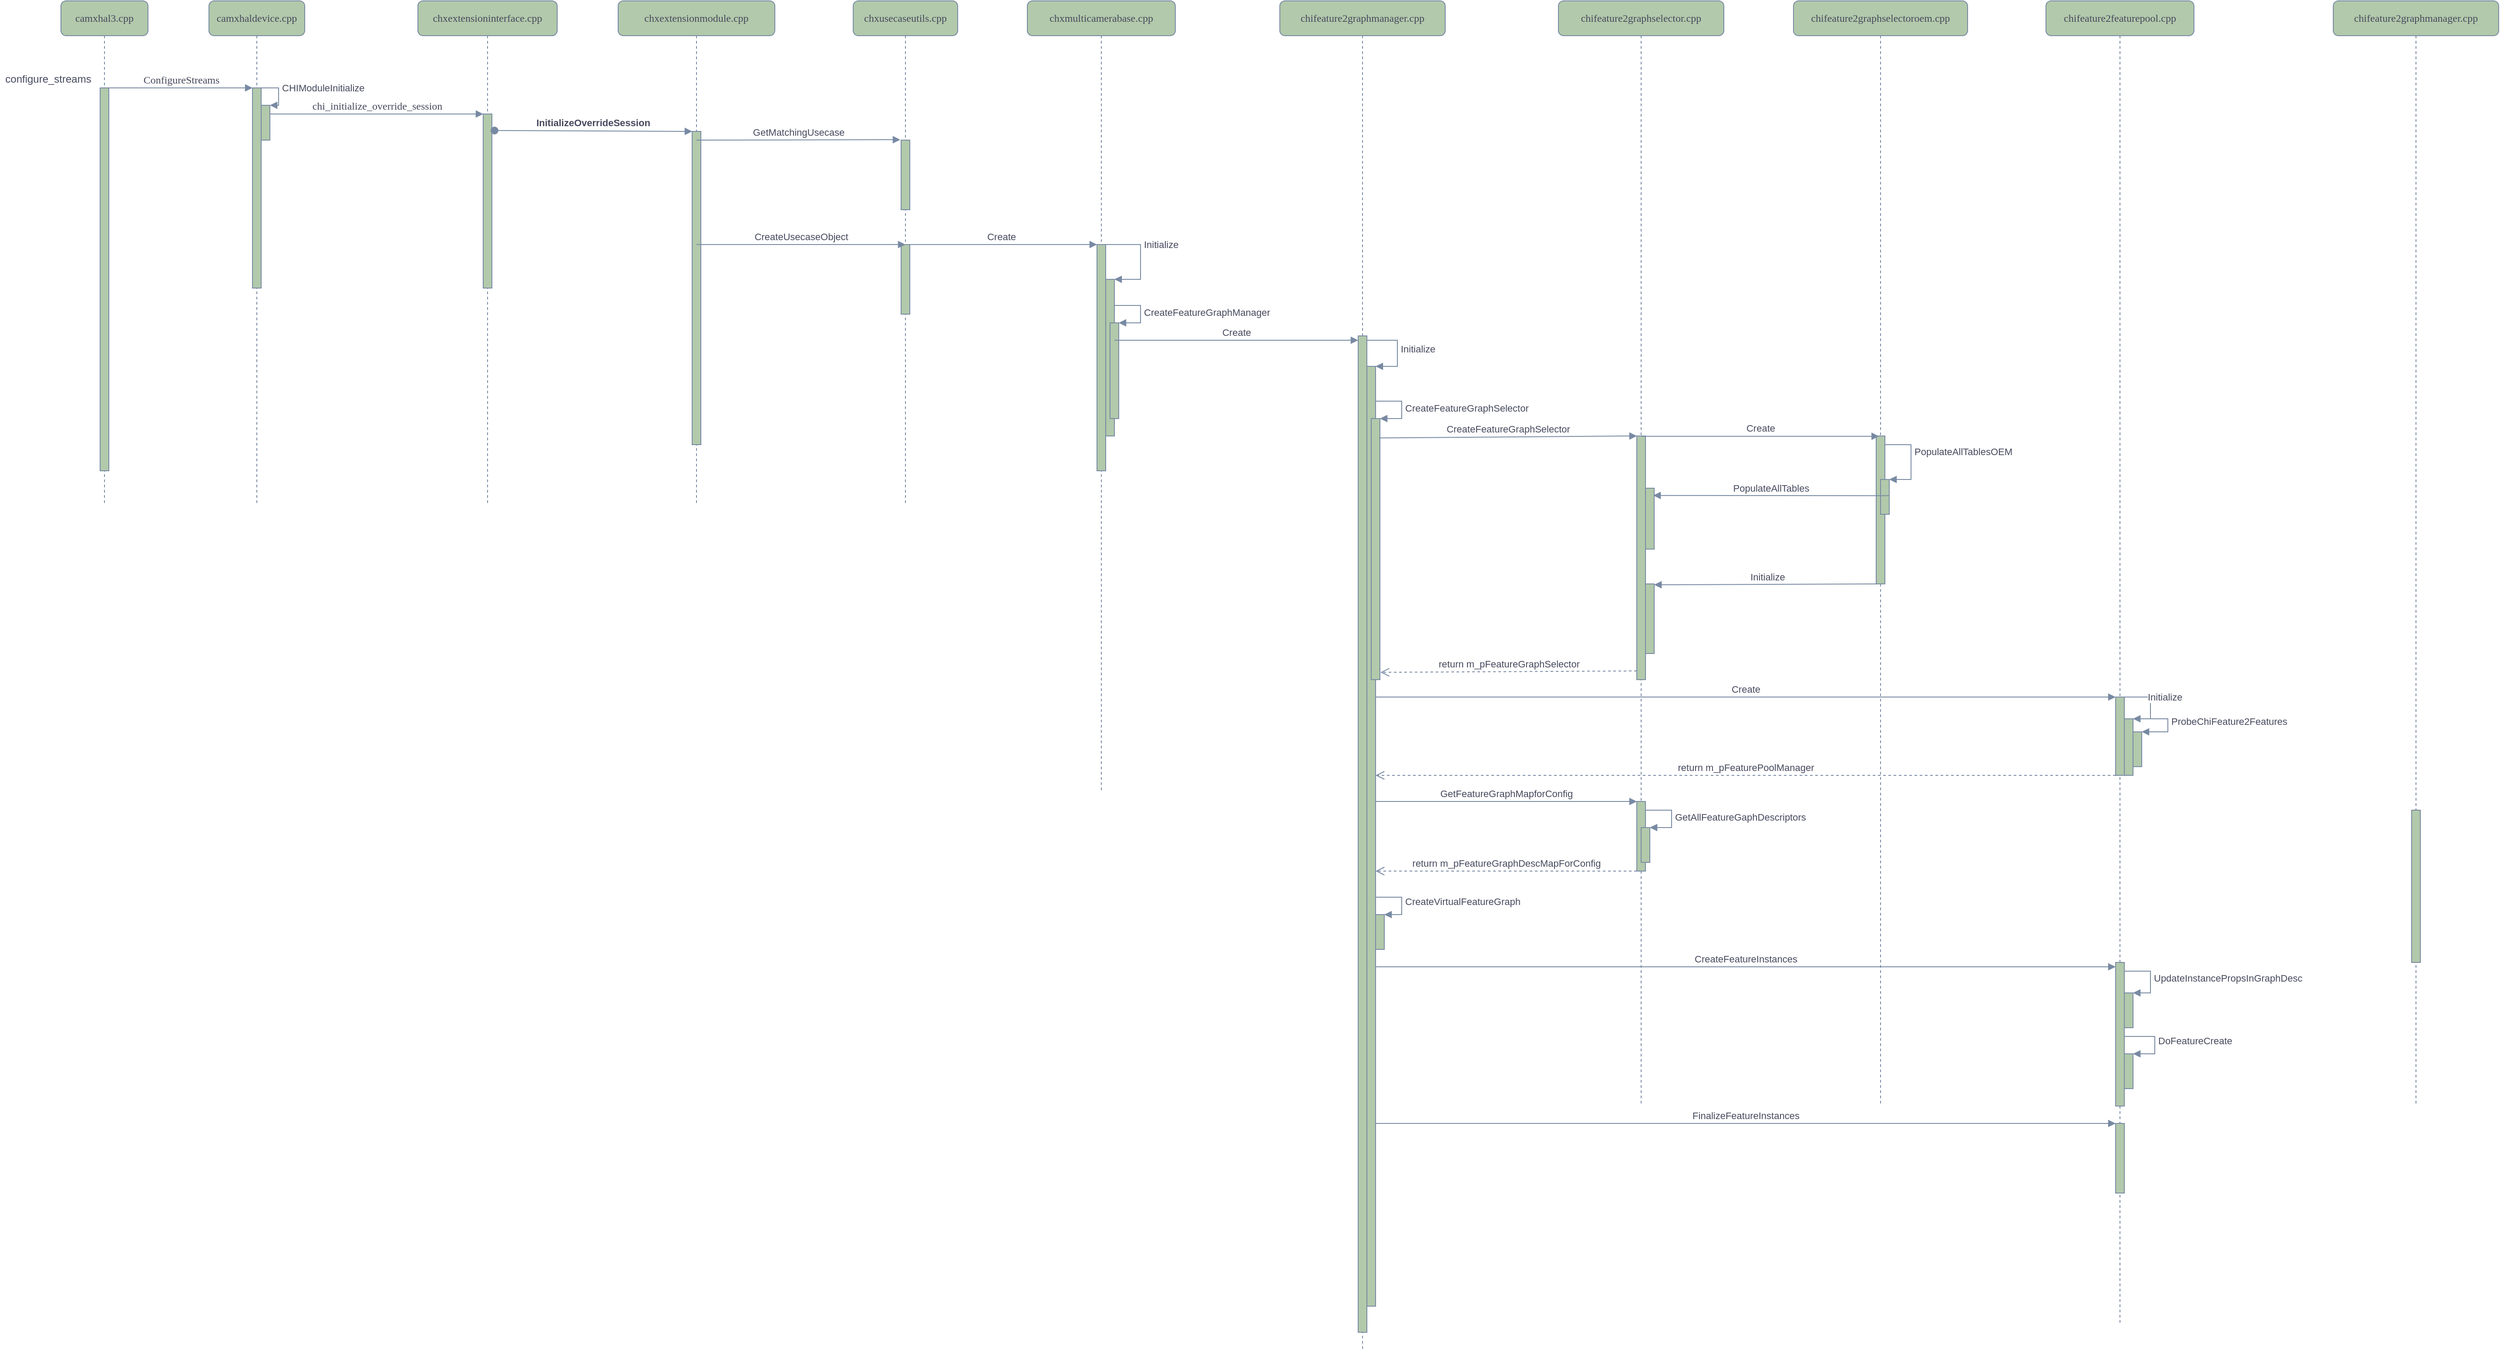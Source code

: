 <mxfile version="14.7.0" type="github">
  <diagram name="Page-1" id="13e1069c-82ec-6db2-03f1-153e76fe0fe0">
    <mxGraphModel dx="3062" dy="1402" grid="1" gridSize="10" guides="1" tooltips="1" connect="1" arrows="1" fold="1" page="0" pageScale="1" pageWidth="1100" pageHeight="850" math="0" shadow="0">
      <root>
        <mxCell id="0" />
        <mxCell id="1" parent="0" />
        <mxCell id="7baba1c4bc27f4b0-2" value="camxhaldevice.cpp" style="shape=umlLifeline;perimeter=lifelinePerimeter;whiteSpace=wrap;html=1;container=1;collapsible=0;recursiveResize=0;outlineConnect=0;rounded=1;shadow=0;comic=0;labelBackgroundColor=none;strokeWidth=1;fontFamily=Verdana;fontSize=12;align=center;fillColor=#B2C9AB;strokeColor=#788AA3;fontColor=#46495D;" parent="1" vertex="1">
          <mxGeometry x="160" y="80" width="110" height="580" as="geometry" />
        </mxCell>
        <mxCell id="7baba1c4bc27f4b0-10" value="" style="html=1;points=[];perimeter=orthogonalPerimeter;rounded=0;shadow=0;comic=0;labelBackgroundColor=none;strokeWidth=1;fontFamily=Verdana;fontSize=12;align=center;fillColor=#B2C9AB;strokeColor=#788AA3;fontColor=#46495D;" parent="7baba1c4bc27f4b0-2" vertex="1">
          <mxGeometry x="50" y="100" width="10" height="230" as="geometry" />
        </mxCell>
        <mxCell id="ibQGJqlAU9jTsbNS9SOp-7" value="" style="html=1;points=[];perimeter=orthogonalPerimeter;rounded=0;sketch=0;fontColor=#46495D;strokeColor=#788AA3;fillColor=#B2C9AB;" vertex="1" parent="7baba1c4bc27f4b0-2">
          <mxGeometry x="60" y="120" width="10" height="40" as="geometry" />
        </mxCell>
        <mxCell id="ibQGJqlAU9jTsbNS9SOp-8" value="CHIModuleInitialize" style="edgeStyle=orthogonalEdgeStyle;html=1;align=left;spacingLeft=2;endArrow=block;rounded=0;entryX=1;entryY=0;fontColor=#46495D;strokeColor=#788AA3;fillColor=#B2C9AB;" edge="1" target="ibQGJqlAU9jTsbNS9SOp-7" parent="7baba1c4bc27f4b0-2">
          <mxGeometry relative="1" as="geometry">
            <mxPoint x="50" y="100" as="sourcePoint" />
            <Array as="points">
              <mxPoint x="80" y="100" />
            </Array>
          </mxGeometry>
        </mxCell>
        <mxCell id="7baba1c4bc27f4b0-3" value="chxextensioninterface.cpp" style="shape=umlLifeline;perimeter=lifelinePerimeter;whiteSpace=wrap;html=1;container=1;collapsible=0;recursiveResize=0;outlineConnect=0;rounded=1;shadow=0;comic=0;labelBackgroundColor=none;strokeWidth=1;fontFamily=Verdana;fontSize=12;align=center;fillColor=#B2C9AB;strokeColor=#788AA3;fontColor=#46495D;" parent="1" vertex="1">
          <mxGeometry x="400" y="80" width="160" height="580" as="geometry" />
        </mxCell>
        <mxCell id="7baba1c4bc27f4b0-13" value="" style="html=1;points=[];perimeter=orthogonalPerimeter;rounded=0;shadow=0;comic=0;labelBackgroundColor=none;strokeWidth=1;fontFamily=Verdana;fontSize=12;align=center;fillColor=#B2C9AB;strokeColor=#788AA3;fontColor=#46495D;" parent="7baba1c4bc27f4b0-3" vertex="1">
          <mxGeometry x="75" y="130" width="10" height="200" as="geometry" />
        </mxCell>
        <mxCell id="7baba1c4bc27f4b0-5" value="chxusecaseutils.cpp" style="shape=umlLifeline;perimeter=lifelinePerimeter;whiteSpace=wrap;html=1;container=1;collapsible=0;recursiveResize=0;outlineConnect=0;rounded=1;shadow=0;comic=0;labelBackgroundColor=none;strokeWidth=1;fontFamily=Verdana;fontSize=12;align=center;fillColor=#B2C9AB;strokeColor=#788AA3;fontColor=#46495D;" parent="1" vertex="1">
          <mxGeometry x="900" y="80" width="120" height="580" as="geometry" />
        </mxCell>
        <mxCell id="ibQGJqlAU9jTsbNS9SOp-12" value="" style="html=1;points=[];perimeter=orthogonalPerimeter;rounded=0;sketch=0;fontColor=#46495D;strokeColor=#788AA3;fillColor=#B2C9AB;" vertex="1" parent="7baba1c4bc27f4b0-5">
          <mxGeometry x="55" y="160" width="10" height="80" as="geometry" />
        </mxCell>
        <mxCell id="ibQGJqlAU9jTsbNS9SOp-15" value="" style="html=1;points=[];perimeter=orthogonalPerimeter;rounded=0;sketch=0;fontColor=#46495D;strokeColor=#788AA3;fillColor=#B2C9AB;" vertex="1" parent="7baba1c4bc27f4b0-5">
          <mxGeometry x="55" y="280" width="10" height="80" as="geometry" />
        </mxCell>
        <mxCell id="7baba1c4bc27f4b0-6" value="chxmulticamerabase.cpp" style="shape=umlLifeline;perimeter=lifelinePerimeter;whiteSpace=wrap;html=1;container=1;collapsible=0;recursiveResize=0;outlineConnect=0;rounded=1;shadow=0;comic=0;labelBackgroundColor=none;strokeWidth=1;fontFamily=Verdana;fontSize=12;align=center;fillColor=#B2C9AB;strokeColor=#788AA3;fontColor=#46495D;" parent="1" vertex="1">
          <mxGeometry x="1100" y="80" width="170" height="910" as="geometry" />
        </mxCell>
        <mxCell id="ibQGJqlAU9jTsbNS9SOp-17" value="" style="html=1;points=[];perimeter=orthogonalPerimeter;rounded=0;sketch=0;fontColor=#46495D;strokeColor=#788AA3;fillColor=#B2C9AB;" vertex="1" parent="7baba1c4bc27f4b0-6">
          <mxGeometry x="80" y="280" width="10" height="260" as="geometry" />
        </mxCell>
        <mxCell id="ibQGJqlAU9jTsbNS9SOp-20" value="" style="html=1;points=[];perimeter=orthogonalPerimeter;rounded=0;sketch=0;fontColor=#46495D;strokeColor=#788AA3;fillColor=#B2C9AB;" vertex="1" parent="7baba1c4bc27f4b0-6">
          <mxGeometry x="90" y="320" width="10" height="180" as="geometry" />
        </mxCell>
        <mxCell id="ibQGJqlAU9jTsbNS9SOp-21" value="Initialize" style="edgeStyle=orthogonalEdgeStyle;html=1;align=left;spacingLeft=2;endArrow=block;rounded=0;entryX=1;entryY=0;fontColor=#46495D;strokeColor=#788AA3;fillColor=#B2C9AB;" edge="1" target="ibQGJqlAU9jTsbNS9SOp-20" parent="7baba1c4bc27f4b0-6">
          <mxGeometry relative="1" as="geometry">
            <mxPoint x="90" y="310" as="sourcePoint" />
            <Array as="points">
              <mxPoint x="90" y="280" />
              <mxPoint x="130" y="280" />
              <mxPoint x="130" y="320" />
            </Array>
          </mxGeometry>
        </mxCell>
        <mxCell id="ibQGJqlAU9jTsbNS9SOp-23" value="" style="html=1;points=[];perimeter=orthogonalPerimeter;rounded=0;sketch=0;fontColor=#46495D;strokeColor=#788AA3;fillColor=#B2C9AB;" vertex="1" parent="7baba1c4bc27f4b0-6">
          <mxGeometry x="95" y="370" width="10" height="110" as="geometry" />
        </mxCell>
        <mxCell id="ibQGJqlAU9jTsbNS9SOp-24" value="CreateFeatureGraphManager" style="edgeStyle=orthogonalEdgeStyle;html=1;align=left;spacingLeft=2;endArrow=block;rounded=0;entryX=1;entryY=0;fontColor=#46495D;strokeColor=#788AA3;fillColor=#B2C9AB;" edge="1" target="ibQGJqlAU9jTsbNS9SOp-23" parent="7baba1c4bc27f4b0-6">
          <mxGeometry relative="1" as="geometry">
            <mxPoint x="100" y="350" as="sourcePoint" />
            <Array as="points">
              <mxPoint x="130" y="350" />
            </Array>
          </mxGeometry>
        </mxCell>
        <mxCell id="7baba1c4bc27f4b0-7" value="chifeature2graphmanager.cpp" style="shape=umlLifeline;perimeter=lifelinePerimeter;whiteSpace=wrap;html=1;container=1;collapsible=0;recursiveResize=0;outlineConnect=0;rounded=1;shadow=0;comic=0;labelBackgroundColor=none;strokeWidth=1;fontFamily=Verdana;fontSize=12;align=center;fillColor=#B2C9AB;strokeColor=#788AA3;fontColor=#46495D;" parent="1" vertex="1">
          <mxGeometry x="1390" y="80" width="190" height="1550" as="geometry" />
        </mxCell>
        <mxCell id="ibQGJqlAU9jTsbNS9SOp-25" value="" style="html=1;points=[];perimeter=orthogonalPerimeter;rounded=0;sketch=0;fontColor=#46495D;strokeColor=#788AA3;fillColor=#B2C9AB;" vertex="1" parent="7baba1c4bc27f4b0-7">
          <mxGeometry x="90" y="385" width="10" height="1145" as="geometry" />
        </mxCell>
        <mxCell id="ibQGJqlAU9jTsbNS9SOp-27" value="" style="html=1;points=[];perimeter=orthogonalPerimeter;rounded=0;sketch=0;fontColor=#46495D;strokeColor=#788AA3;fillColor=#B2C9AB;" vertex="1" parent="7baba1c4bc27f4b0-7">
          <mxGeometry x="100" y="420" width="10" height="1080" as="geometry" />
        </mxCell>
        <mxCell id="ibQGJqlAU9jTsbNS9SOp-28" value="Initialize" style="edgeStyle=orthogonalEdgeStyle;html=1;align=left;spacingLeft=2;endArrow=block;rounded=0;entryX=1;entryY=0;fontColor=#46495D;strokeColor=#788AA3;fillColor=#B2C9AB;" edge="1" target="ibQGJqlAU9jTsbNS9SOp-27" parent="7baba1c4bc27f4b0-7">
          <mxGeometry relative="1" as="geometry">
            <mxPoint x="100" y="390" as="sourcePoint" />
            <Array as="points">
              <mxPoint x="135" y="390" />
              <mxPoint x="135" y="420" />
            </Array>
          </mxGeometry>
        </mxCell>
        <mxCell id="ibQGJqlAU9jTsbNS9SOp-31" value="" style="html=1;points=[];perimeter=orthogonalPerimeter;rounded=0;sketch=0;fontColor=#46495D;strokeColor=#788AA3;fillColor=#B2C9AB;" vertex="1" parent="7baba1c4bc27f4b0-7">
          <mxGeometry x="105" y="480" width="10" height="300" as="geometry" />
        </mxCell>
        <mxCell id="ibQGJqlAU9jTsbNS9SOp-32" value="CreateFeatureGraphSelector" style="edgeStyle=orthogonalEdgeStyle;html=1;align=left;spacingLeft=2;endArrow=block;rounded=0;entryX=1;entryY=0;fontColor=#46495D;strokeColor=#788AA3;fillColor=#B2C9AB;" edge="1" target="ibQGJqlAU9jTsbNS9SOp-31" parent="7baba1c4bc27f4b0-7">
          <mxGeometry relative="1" as="geometry">
            <mxPoint x="110" y="460" as="sourcePoint" />
            <Array as="points">
              <mxPoint x="140" y="460" />
            </Array>
          </mxGeometry>
        </mxCell>
        <mxCell id="ibQGJqlAU9jTsbNS9SOp-73" value="" style="html=1;points=[];perimeter=orthogonalPerimeter;rounded=0;sketch=0;fontColor=#46495D;strokeColor=#788AA3;fillColor=#B2C9AB;" vertex="1" parent="7baba1c4bc27f4b0-7">
          <mxGeometry x="110" y="1050" width="10" height="40" as="geometry" />
        </mxCell>
        <mxCell id="ibQGJqlAU9jTsbNS9SOp-74" value="CreateVirtualFeatureGraph" style="edgeStyle=orthogonalEdgeStyle;html=1;align=left;spacingLeft=2;endArrow=block;rounded=0;entryX=1;entryY=0;fontColor=#46495D;strokeColor=#788AA3;fillColor=#B2C9AB;" edge="1" target="ibQGJqlAU9jTsbNS9SOp-73" parent="7baba1c4bc27f4b0-7">
          <mxGeometry relative="1" as="geometry">
            <mxPoint x="110" y="1030" as="sourcePoint" />
            <Array as="points">
              <mxPoint x="140" y="1030" />
              <mxPoint x="140" y="1050" />
            </Array>
          </mxGeometry>
        </mxCell>
        <mxCell id="7baba1c4bc27f4b0-8" value="camxhal3.cpp" style="shape=umlLifeline;perimeter=lifelinePerimeter;whiteSpace=wrap;html=1;container=1;collapsible=0;recursiveResize=0;outlineConnect=0;rounded=1;shadow=0;comic=0;labelBackgroundColor=none;strokeWidth=1;fontFamily=Verdana;fontSize=12;align=center;fillColor=#B2C9AB;strokeColor=#788AA3;fontColor=#46495D;" parent="1" vertex="1">
          <mxGeometry x="-10" y="80" width="100" height="580" as="geometry" />
        </mxCell>
        <mxCell id="7baba1c4bc27f4b0-9" value="" style="html=1;points=[];perimeter=orthogonalPerimeter;rounded=0;shadow=0;comic=0;labelBackgroundColor=none;strokeWidth=1;fontFamily=Verdana;fontSize=12;align=center;fillColor=#B2C9AB;strokeColor=#788AA3;fontColor=#46495D;" parent="7baba1c4bc27f4b0-8" vertex="1">
          <mxGeometry x="45" y="100" width="10" height="440" as="geometry" />
        </mxCell>
        <mxCell id="7baba1c4bc27f4b0-11" value="ConfigureStreams" style="html=1;verticalAlign=bottom;endArrow=block;entryX=0;entryY=0;labelBackgroundColor=none;fontFamily=Verdana;fontSize=12;edgeStyle=elbowEdgeStyle;elbow=vertical;strokeColor=#788AA3;fontColor=#46495D;" parent="1" source="7baba1c4bc27f4b0-9" target="7baba1c4bc27f4b0-10" edge="1">
          <mxGeometry relative="1" as="geometry">
            <mxPoint x="220" y="190" as="sourcePoint" />
          </mxGeometry>
        </mxCell>
        <mxCell id="7baba1c4bc27f4b0-14" value="chi_initialize_override_session" style="html=1;verticalAlign=bottom;endArrow=block;entryX=0;entryY=0;labelBackgroundColor=none;fontFamily=Verdana;fontSize=12;elbow=vertical;strokeColor=#788AA3;fontColor=#46495D;" parent="1" target="7baba1c4bc27f4b0-13" edge="1">
          <mxGeometry relative="1" as="geometry">
            <mxPoint x="230" y="210" as="sourcePoint" />
          </mxGeometry>
        </mxCell>
        <mxCell id="ibQGJqlAU9jTsbNS9SOp-2" value="configure_streams" style="text;html=1;align=center;verticalAlign=middle;resizable=0;points=[];autosize=1;strokeColor=none;fontColor=#46495D;" vertex="1" parent="1">
          <mxGeometry x="-80" y="160" width="110" height="20" as="geometry" />
        </mxCell>
        <mxCell id="7baba1c4bc27f4b0-4" value="chxextensionmodule.cpp" style="shape=umlLifeline;perimeter=lifelinePerimeter;whiteSpace=wrap;html=1;container=1;collapsible=0;recursiveResize=0;outlineConnect=0;rounded=1;shadow=0;comic=0;labelBackgroundColor=none;strokeWidth=1;fontFamily=Verdana;fontSize=12;align=center;fillColor=#B2C9AB;strokeColor=#788AA3;fontColor=#46495D;" parent="1" vertex="1">
          <mxGeometry x="630" y="80" width="180" height="580" as="geometry" />
        </mxCell>
        <mxCell id="ibQGJqlAU9jTsbNS9SOp-11" style="edgeStyle=none;rounded=1;sketch=0;orthogonalLoop=1;jettySize=auto;html=1;fontColor=#46495D;strokeColor=#788AA3;fillColor=#B2C9AB;" edge="1" parent="7baba1c4bc27f4b0-4" source="ibQGJqlAU9jTsbNS9SOp-10" target="7baba1c4bc27f4b0-4">
          <mxGeometry relative="1" as="geometry" />
        </mxCell>
        <mxCell id="ibQGJqlAU9jTsbNS9SOp-10" value="" style="html=1;points=[];perimeter=orthogonalPerimeter;rounded=0;sketch=0;fontColor=#46495D;strokeColor=#788AA3;fillColor=#B2C9AB;" vertex="1" parent="7baba1c4bc27f4b0-4">
          <mxGeometry x="85" y="150" width="10" height="360" as="geometry" />
        </mxCell>
        <mxCell id="ibQGJqlAU9jTsbNS9SOp-9" value="&lt;b&gt;InitializeOverrideSession&lt;/b&gt;" style="html=1;verticalAlign=bottom;startArrow=oval;startFill=1;endArrow=block;startSize=8;fontColor=#46495D;strokeColor=#788AA3;fillColor=#B2C9AB;" edge="1" parent="1" target="ibQGJqlAU9jTsbNS9SOp-10">
          <mxGeometry width="60" relative="1" as="geometry">
            <mxPoint x="488" y="229" as="sourcePoint" />
            <mxPoint x="740" y="380" as="targetPoint" />
          </mxGeometry>
        </mxCell>
        <mxCell id="ibQGJqlAU9jTsbNS9SOp-14" value="GetMatchingUsecase" style="html=1;verticalAlign=bottom;endArrow=block;fontColor=#46495D;strokeColor=#788AA3;fillColor=#B2C9AB;entryX=-0.1;entryY=-0.006;entryDx=0;entryDy=0;entryPerimeter=0;" edge="1" parent="1" target="ibQGJqlAU9jTsbNS9SOp-12">
          <mxGeometry width="80" relative="1" as="geometry">
            <mxPoint x="720" y="240" as="sourcePoint" />
            <mxPoint x="1120" y="380" as="targetPoint" />
          </mxGeometry>
        </mxCell>
        <mxCell id="ibQGJqlAU9jTsbNS9SOp-16" value="CreateUsecaseObject" style="html=1;verticalAlign=bottom;endArrow=block;fontColor=#46495D;strokeColor=#788AA3;fillColor=#B2C9AB;" edge="1" parent="1" source="7baba1c4bc27f4b0-4">
          <mxGeometry width="80" relative="1" as="geometry">
            <mxPoint x="880" y="360" as="sourcePoint" />
            <mxPoint x="960" y="360" as="targetPoint" />
          </mxGeometry>
        </mxCell>
        <mxCell id="ibQGJqlAU9jTsbNS9SOp-19" value="Create" style="html=1;verticalAlign=bottom;endArrow=block;fontColor=#46495D;strokeColor=#788AA3;fillColor=#B2C9AB;" edge="1" parent="1" source="7baba1c4bc27f4b0-5">
          <mxGeometry width="80" relative="1" as="geometry">
            <mxPoint x="1100" y="360" as="sourcePoint" />
            <mxPoint x="1180" y="360" as="targetPoint" />
          </mxGeometry>
        </mxCell>
        <mxCell id="ibQGJqlAU9jTsbNS9SOp-26" value="Create" style="html=1;verticalAlign=bottom;endArrow=block;fontColor=#46495D;strokeColor=#788AA3;fillColor=#B2C9AB;exitX=0.5;exitY=0.182;exitDx=0;exitDy=0;exitPerimeter=0;" edge="1" parent="1" source="ibQGJqlAU9jTsbNS9SOp-23">
          <mxGeometry width="80" relative="1" as="geometry">
            <mxPoint x="1210" y="470" as="sourcePoint" />
            <mxPoint x="1480" y="470" as="targetPoint" />
          </mxGeometry>
        </mxCell>
        <mxCell id="ibQGJqlAU9jTsbNS9SOp-34" value="chifeature2graphselector.cpp" style="shape=umlLifeline;perimeter=lifelinePerimeter;whiteSpace=wrap;html=1;container=1;collapsible=0;recursiveResize=0;outlineConnect=0;rounded=1;shadow=0;comic=0;labelBackgroundColor=none;strokeWidth=1;fontFamily=Verdana;fontSize=12;align=center;fillColor=#B2C9AB;strokeColor=#788AA3;fontColor=#46495D;" vertex="1" parent="1">
          <mxGeometry x="1710" y="80" width="190" height="1270" as="geometry" />
        </mxCell>
        <mxCell id="ibQGJqlAU9jTsbNS9SOp-35" value="" style="html=1;points=[];perimeter=orthogonalPerimeter;rounded=0;sketch=0;fontColor=#46495D;strokeColor=#788AA3;fillColor=#B2C9AB;" vertex="1" parent="ibQGJqlAU9jTsbNS9SOp-34">
          <mxGeometry x="90" y="500" width="10" height="280" as="geometry" />
        </mxCell>
        <mxCell id="ibQGJqlAU9jTsbNS9SOp-55" value="" style="html=1;points=[];perimeter=orthogonalPerimeter;rounded=0;sketch=0;fontColor=#46495D;strokeColor=#788AA3;fillColor=#B2C9AB;" vertex="1" parent="ibQGJqlAU9jTsbNS9SOp-34">
          <mxGeometry x="100" y="560" width="10" height="70" as="geometry" />
        </mxCell>
        <mxCell id="ibQGJqlAU9jTsbNS9SOp-56" value="" style="html=1;points=[];perimeter=orthogonalPerimeter;rounded=0;sketch=0;fontColor=#46495D;strokeColor=#788AA3;fillColor=#B2C9AB;" vertex="1" parent="ibQGJqlAU9jTsbNS9SOp-34">
          <mxGeometry x="100" y="670" width="10" height="80" as="geometry" />
        </mxCell>
        <mxCell id="ibQGJqlAU9jTsbNS9SOp-68" value="" style="html=1;points=[];perimeter=orthogonalPerimeter;rounded=0;sketch=0;fontColor=#46495D;strokeColor=#788AA3;fillColor=#B2C9AB;" vertex="1" parent="ibQGJqlAU9jTsbNS9SOp-34">
          <mxGeometry x="90" y="920" width="10" height="80" as="geometry" />
        </mxCell>
        <mxCell id="ibQGJqlAU9jTsbNS9SOp-70" value="" style="html=1;points=[];perimeter=orthogonalPerimeter;rounded=0;sketch=0;fontColor=#46495D;strokeColor=#788AA3;fillColor=#B2C9AB;" vertex="1" parent="ibQGJqlAU9jTsbNS9SOp-34">
          <mxGeometry x="95" y="950" width="10" height="40" as="geometry" />
        </mxCell>
        <mxCell id="ibQGJqlAU9jTsbNS9SOp-71" value="GetAllFeatureGaphDescriptors" style="edgeStyle=orthogonalEdgeStyle;html=1;align=left;spacingLeft=2;endArrow=block;rounded=0;entryX=1;entryY=0;fontColor=#46495D;strokeColor=#788AA3;fillColor=#B2C9AB;" edge="1" target="ibQGJqlAU9jTsbNS9SOp-70" parent="ibQGJqlAU9jTsbNS9SOp-34">
          <mxGeometry relative="1" as="geometry">
            <mxPoint x="100" y="930" as="sourcePoint" />
            <Array as="points">
              <mxPoint x="130" y="930" />
              <mxPoint x="130" y="950" />
            </Array>
          </mxGeometry>
        </mxCell>
        <mxCell id="ibQGJqlAU9jTsbNS9SOp-41" value="chifeature2graphselectoroem.cpp" style="shape=umlLifeline;perimeter=lifelinePerimeter;whiteSpace=wrap;html=1;container=1;collapsible=0;recursiveResize=0;outlineConnect=0;rounded=1;shadow=0;comic=0;labelBackgroundColor=none;strokeWidth=1;fontFamily=Verdana;fontSize=12;align=center;fillColor=#B2C9AB;strokeColor=#788AA3;fontColor=#46495D;" vertex="1" parent="1">
          <mxGeometry x="1980" y="80" width="200" height="1270" as="geometry" />
        </mxCell>
        <mxCell id="ibQGJqlAU9jTsbNS9SOp-42" value="" style="html=1;points=[];perimeter=orthogonalPerimeter;rounded=0;sketch=0;fontColor=#46495D;strokeColor=#788AA3;fillColor=#B2C9AB;" vertex="1" parent="ibQGJqlAU9jTsbNS9SOp-41">
          <mxGeometry x="95" y="500" width="10" height="170" as="geometry" />
        </mxCell>
        <mxCell id="ibQGJqlAU9jTsbNS9SOp-49" value="" style="html=1;points=[];perimeter=orthogonalPerimeter;rounded=0;sketch=0;fontColor=#46495D;strokeColor=#788AA3;fillColor=#B2C9AB;" vertex="1" parent="ibQGJqlAU9jTsbNS9SOp-41">
          <mxGeometry x="100" y="550" width="10" height="40" as="geometry" />
        </mxCell>
        <mxCell id="ibQGJqlAU9jTsbNS9SOp-50" value="PopulateAllTablesOEM" style="edgeStyle=orthogonalEdgeStyle;html=1;align=left;spacingLeft=2;endArrow=block;rounded=0;entryX=1;entryY=0;fontColor=#46495D;strokeColor=#788AA3;fillColor=#B2C9AB;" edge="1" target="ibQGJqlAU9jTsbNS9SOp-49" parent="ibQGJqlAU9jTsbNS9SOp-41">
          <mxGeometry relative="1" as="geometry">
            <mxPoint x="105" y="530" as="sourcePoint" />
            <Array as="points">
              <mxPoint x="105" y="510" />
              <mxPoint x="135" y="510" />
              <mxPoint x="135" y="550" />
            </Array>
          </mxGeometry>
        </mxCell>
        <mxCell id="ibQGJqlAU9jTsbNS9SOp-44" value="chifeature2featurepool.cpp" style="shape=umlLifeline;perimeter=lifelinePerimeter;whiteSpace=wrap;html=1;container=1;collapsible=0;recursiveResize=0;outlineConnect=0;rounded=1;shadow=0;comic=0;labelBackgroundColor=none;strokeWidth=1;fontFamily=Verdana;fontSize=12;align=center;fillColor=#B2C9AB;strokeColor=#788AA3;fontColor=#46495D;" vertex="1" parent="1">
          <mxGeometry x="2270" y="80" width="170" height="1520" as="geometry" />
        </mxCell>
        <mxCell id="ibQGJqlAU9jTsbNS9SOp-45" value="" style="html=1;points=[];perimeter=orthogonalPerimeter;rounded=0;sketch=0;fontColor=#46495D;strokeColor=#788AA3;fillColor=#B2C9AB;" vertex="1" parent="ibQGJqlAU9jTsbNS9SOp-44">
          <mxGeometry x="80" y="800" width="10" height="90" as="geometry" />
        </mxCell>
        <mxCell id="ibQGJqlAU9jTsbNS9SOp-65" value="" style="html=1;points=[];perimeter=orthogonalPerimeter;rounded=0;sketch=0;fontColor=#46495D;strokeColor=#788AA3;fillColor=#B2C9AB;" vertex="1" parent="ibQGJqlAU9jTsbNS9SOp-44">
          <mxGeometry x="90" y="825" width="10" height="65" as="geometry" />
        </mxCell>
        <mxCell id="ibQGJqlAU9jTsbNS9SOp-66" value="Initialize" style="edgeStyle=orthogonalEdgeStyle;html=1;align=left;spacingLeft=2;endArrow=block;rounded=0;entryX=1;entryY=0;fontColor=#46495D;strokeColor=#788AA3;fillColor=#B2C9AB;" edge="1" target="ibQGJqlAU9jTsbNS9SOp-65" parent="ibQGJqlAU9jTsbNS9SOp-44">
          <mxGeometry relative="1" as="geometry">
            <mxPoint x="90" y="830" as="sourcePoint" />
            <Array as="points">
              <mxPoint x="90" y="800" />
              <mxPoint x="120" y="800" />
              <mxPoint x="120" y="825" />
            </Array>
          </mxGeometry>
        </mxCell>
        <mxCell id="ibQGJqlAU9jTsbNS9SOp-75" value="" style="html=1;points=[];perimeter=orthogonalPerimeter;rounded=0;sketch=0;fontColor=#46495D;strokeColor=#788AA3;fillColor=#B2C9AB;" vertex="1" parent="ibQGJqlAU9jTsbNS9SOp-44">
          <mxGeometry x="80" y="1105" width="10" height="165" as="geometry" />
        </mxCell>
        <mxCell id="ibQGJqlAU9jTsbNS9SOp-77" value="" style="html=1;points=[];perimeter=orthogonalPerimeter;rounded=0;sketch=0;fontColor=#46495D;strokeColor=#788AA3;fillColor=#B2C9AB;" vertex="1" parent="ibQGJqlAU9jTsbNS9SOp-44">
          <mxGeometry x="90" y="1140" width="10" height="40" as="geometry" />
        </mxCell>
        <mxCell id="ibQGJqlAU9jTsbNS9SOp-78" value="UpdateInstancePropsInGraphDesc" style="edgeStyle=orthogonalEdgeStyle;html=1;align=left;spacingLeft=2;endArrow=block;rounded=0;entryX=1;entryY=0;fontColor=#46495D;strokeColor=#788AA3;fillColor=#B2C9AB;" edge="1" target="ibQGJqlAU9jTsbNS9SOp-77" parent="ibQGJqlAU9jTsbNS9SOp-44">
          <mxGeometry relative="1" as="geometry">
            <mxPoint x="90" y="1115" as="sourcePoint" />
            <Array as="points">
              <mxPoint x="120" y="1115" />
            </Array>
          </mxGeometry>
        </mxCell>
        <mxCell id="ibQGJqlAU9jTsbNS9SOp-83" value="" style="html=1;points=[];perimeter=orthogonalPerimeter;rounded=0;sketch=0;fontColor=#46495D;strokeColor=#788AA3;fillColor=#B2C9AB;" vertex="1" parent="ibQGJqlAU9jTsbNS9SOp-44">
          <mxGeometry x="80" y="1290" width="10" height="80" as="geometry" />
        </mxCell>
        <mxCell id="ibQGJqlAU9jTsbNS9SOp-47" value="CreateFeatureGraphSelector" style="html=1;verticalAlign=bottom;endArrow=block;fontColor=#46495D;strokeColor=#788AA3;fillColor=#B2C9AB;exitX=0.9;exitY=0.074;exitDx=0;exitDy=0;exitPerimeter=0;" edge="1" parent="1" source="ibQGJqlAU9jTsbNS9SOp-31">
          <mxGeometry width="80" relative="1" as="geometry">
            <mxPoint x="1510" y="580" as="sourcePoint" />
            <mxPoint x="1800" y="580" as="targetPoint" />
          </mxGeometry>
        </mxCell>
        <mxCell id="ibQGJqlAU9jTsbNS9SOp-48" value="Create" style="html=1;verticalAlign=bottom;endArrow=block;fontColor=#46495D;strokeColor=#788AA3;fillColor=#B2C9AB;entryX=0.317;entryY=0.002;entryDx=0;entryDy=0;entryPerimeter=0;" edge="1" parent="1" source="ibQGJqlAU9jTsbNS9SOp-34" target="ibQGJqlAU9jTsbNS9SOp-42">
          <mxGeometry width="80" relative="1" as="geometry">
            <mxPoint x="2040" y="580" as="sourcePoint" />
            <mxPoint x="2120" y="580" as="targetPoint" />
          </mxGeometry>
        </mxCell>
        <mxCell id="ibQGJqlAU9jTsbNS9SOp-54" value="PopulateAllTables" style="html=1;verticalAlign=bottom;endArrow=block;fontColor=#46495D;strokeColor=#788AA3;fillColor=#B2C9AB;exitX=0.983;exitY=0.467;exitDx=0;exitDy=0;exitPerimeter=0;entryX=0.9;entryY=0.119;entryDx=0;entryDy=0;entryPerimeter=0;" edge="1" parent="1" source="ibQGJqlAU9jTsbNS9SOp-49" target="ibQGJqlAU9jTsbNS9SOp-55">
          <mxGeometry width="80" relative="1" as="geometry">
            <mxPoint x="2070" y="650" as="sourcePoint" />
            <mxPoint x="1820" y="649" as="targetPoint" />
          </mxGeometry>
        </mxCell>
        <mxCell id="ibQGJqlAU9jTsbNS9SOp-57" value="Initialize" style="html=1;verticalAlign=bottom;endArrow=block;fontColor=#46495D;strokeColor=#788AA3;fillColor=#B2C9AB;exitX=0.983;exitY=0.467;exitDx=0;exitDy=0;exitPerimeter=0;" edge="1" parent="1">
          <mxGeometry width="80" relative="1" as="geometry">
            <mxPoint x="2080.83" y="750.0" as="sourcePoint" />
            <mxPoint x="1820" y="751" as="targetPoint" />
          </mxGeometry>
        </mxCell>
        <mxCell id="ibQGJqlAU9jTsbNS9SOp-58" value="return m_pFeatureGraphSelector" style="html=1;verticalAlign=bottom;endArrow=open;dashed=1;endSize=8;fontColor=#46495D;strokeColor=#788AA3;fillColor=#B2C9AB;entryX=1.067;entryY=0.972;entryDx=0;entryDy=0;entryPerimeter=0;" edge="1" parent="1" target="ibQGJqlAU9jTsbNS9SOp-31">
          <mxGeometry relative="1" as="geometry">
            <mxPoint x="1800" y="850" as="sourcePoint" />
            <mxPoint x="1510" y="850" as="targetPoint" />
          </mxGeometry>
        </mxCell>
        <mxCell id="ibQGJqlAU9jTsbNS9SOp-60" value="chifeature2graphmanager.cpp" style="shape=umlLifeline;perimeter=lifelinePerimeter;whiteSpace=wrap;html=1;container=1;collapsible=0;recursiveResize=0;outlineConnect=0;rounded=1;shadow=0;comic=0;labelBackgroundColor=none;strokeWidth=1;fontFamily=Verdana;fontSize=12;align=center;fillColor=#B2C9AB;strokeColor=#788AA3;fontColor=#46495D;" vertex="1" parent="1">
          <mxGeometry x="2600" y="80" width="190" height="1270" as="geometry" />
        </mxCell>
        <mxCell id="ibQGJqlAU9jTsbNS9SOp-61" value="" style="html=1;points=[];perimeter=orthogonalPerimeter;rounded=0;sketch=0;fontColor=#46495D;strokeColor=#788AA3;fillColor=#B2C9AB;" vertex="1" parent="ibQGJqlAU9jTsbNS9SOp-60">
          <mxGeometry x="90" y="930" width="10" height="175" as="geometry" />
        </mxCell>
        <mxCell id="ibQGJqlAU9jTsbNS9SOp-62" value="Create" style="html=1;verticalAlign=bottom;endArrow=block;fontColor=#46495D;strokeColor=#788AA3;fillColor=#B2C9AB;" edge="1" parent="1">
          <mxGeometry width="80" relative="1" as="geometry">
            <mxPoint x="1500" y="880" as="sourcePoint" />
            <mxPoint x="2350" y="880" as="targetPoint" />
          </mxGeometry>
        </mxCell>
        <mxCell id="ibQGJqlAU9jTsbNS9SOp-67" value="return m_pFeaturePoolManager" style="html=1;verticalAlign=bottom;endArrow=open;dashed=1;endSize=8;fontColor=#46495D;strokeColor=#788AA3;fillColor=#B2C9AB;" edge="1" parent="1">
          <mxGeometry relative="1" as="geometry">
            <mxPoint x="2350" y="970" as="sourcePoint" />
            <mxPoint x="1500" y="970" as="targetPoint" />
          </mxGeometry>
        </mxCell>
        <mxCell id="ibQGJqlAU9jTsbNS9SOp-69" value="GetFeatureGraphMapforConfig" style="html=1;verticalAlign=bottom;endArrow=block;fontColor=#46495D;strokeColor=#788AA3;fillColor=#B2C9AB;" edge="1" parent="1">
          <mxGeometry width="80" relative="1" as="geometry">
            <mxPoint x="1500" y="1000" as="sourcePoint" />
            <mxPoint x="1800" y="1000" as="targetPoint" />
          </mxGeometry>
        </mxCell>
        <mxCell id="ibQGJqlAU9jTsbNS9SOp-72" value="return m_pFeatureGraphDescMapForConfig" style="html=1;verticalAlign=bottom;endArrow=open;dashed=1;endSize=8;fontColor=#46495D;strokeColor=#788AA3;fillColor=#B2C9AB;" edge="1" parent="1" target="ibQGJqlAU9jTsbNS9SOp-27">
          <mxGeometry relative="1" as="geometry">
            <mxPoint x="1800" y="1080" as="sourcePoint" />
            <mxPoint x="1720" y="1080" as="targetPoint" />
          </mxGeometry>
        </mxCell>
        <mxCell id="ibQGJqlAU9jTsbNS9SOp-76" value="CreateFeatureInstances" style="html=1;verticalAlign=bottom;endArrow=block;fontColor=#46495D;strokeColor=#788AA3;fillColor=#B2C9AB;" edge="1" parent="1" source="ibQGJqlAU9jTsbNS9SOp-27">
          <mxGeometry width="80" relative="1" as="geometry">
            <mxPoint x="2270" y="1190" as="sourcePoint" />
            <mxPoint x="2350" y="1190" as="targetPoint" />
          </mxGeometry>
        </mxCell>
        <mxCell id="ibQGJqlAU9jTsbNS9SOp-79" value="" style="html=1;points=[];perimeter=orthogonalPerimeter;rounded=0;sketch=0;fontColor=#46495D;strokeColor=#788AA3;fillColor=#B2C9AB;" vertex="1" parent="1">
          <mxGeometry x="2360" y="1290" width="10" height="40" as="geometry" />
        </mxCell>
        <mxCell id="ibQGJqlAU9jTsbNS9SOp-80" value="DoFeatureCreate" style="edgeStyle=orthogonalEdgeStyle;html=1;align=left;spacingLeft=2;endArrow=block;rounded=0;entryX=1;entryY=0;fontColor=#46495D;strokeColor=#788AA3;fillColor=#B2C9AB;exitX=1;exitY=0.515;exitDx=0;exitDy=0;exitPerimeter=0;" edge="1" target="ibQGJqlAU9jTsbNS9SOp-79" parent="1" source="ibQGJqlAU9jTsbNS9SOp-75">
          <mxGeometry relative="1" as="geometry">
            <mxPoint x="2365" y="1270" as="sourcePoint" />
            <Array as="points">
              <mxPoint x="2395" y="1270" />
              <mxPoint x="2395" y="1290" />
            </Array>
          </mxGeometry>
        </mxCell>
        <mxCell id="ibQGJqlAU9jTsbNS9SOp-81" value="" style="html=1;points=[];perimeter=orthogonalPerimeter;rounded=0;sketch=0;fontColor=#46495D;strokeColor=#788AA3;fillColor=#B2C9AB;" vertex="1" parent="1">
          <mxGeometry x="2370" y="920" width="10" height="40" as="geometry" />
        </mxCell>
        <mxCell id="ibQGJqlAU9jTsbNS9SOp-82" value="ProbeChiFeature2Features" style="edgeStyle=orthogonalEdgeStyle;html=1;align=left;spacingLeft=2;endArrow=block;rounded=0;entryX=1;entryY=0;fontColor=#46495D;strokeColor=#788AA3;fillColor=#B2C9AB;exitX=1;exitY=0;exitDx=0;exitDy=0;exitPerimeter=0;" edge="1" target="ibQGJqlAU9jTsbNS9SOp-81" parent="1" source="ibQGJqlAU9jTsbNS9SOp-65">
          <mxGeometry relative="1" as="geometry">
            <mxPoint x="2445" y="905" as="sourcePoint" />
            <Array as="points">
              <mxPoint x="2410" y="905" />
              <mxPoint x="2410" y="920" />
            </Array>
          </mxGeometry>
        </mxCell>
        <mxCell id="ibQGJqlAU9jTsbNS9SOp-84" value="FinalizeFeatureInstances" style="html=1;verticalAlign=bottom;endArrow=block;fontColor=#46495D;strokeColor=#788AA3;fillColor=#B2C9AB;" edge="1" parent="1">
          <mxGeometry width="80" relative="1" as="geometry">
            <mxPoint x="1500" y="1370" as="sourcePoint" />
            <mxPoint x="2350" y="1370" as="targetPoint" />
          </mxGeometry>
        </mxCell>
      </root>
    </mxGraphModel>
  </diagram>
</mxfile>
